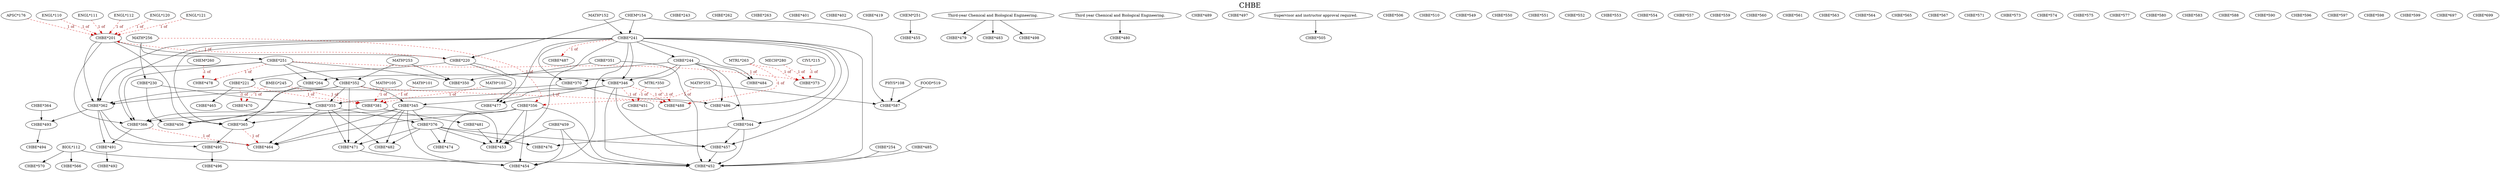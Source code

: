 digraph CHBE {
labelloc = "t";
label = "CHBE"
fontsize = 27;
"APSC*176" -> "CHBE*201" [style=dashed] [label="1 of", fontcolor=firebrick4] [color=red3]
"ENGL*110" -> "CHBE*201" [style=dashed] [label="1 of", fontcolor=firebrick4] [color=red3]
"ENGL*111" -> "CHBE*201" [style=dashed] [label="1 of", fontcolor=firebrick4] [color=red3]
"ENGL*112" -> "CHBE*201" [style=dashed] [label="1 of", fontcolor=firebrick4] [color=red3]
"ENGL*120" -> "CHBE*201" [style=dashed] [label="1 of", fontcolor=firebrick4] [color=red3]
"ENGL*121" -> "CHBE*201" [style=dashed] [label="1 of", fontcolor=firebrick4] [color=red3]
"CHBE*220" -> "CHBE*201" [style=dashed] [label="1 of", fontcolor=firebrick4] [color=red3]
"CHEM*154" -> "CHBE*220"
"CHBE*201" -> "CHBE*220"
"CHBE*220" -> "CHBE*221" [style=solid]
"MATH*256" -> "CHBE*230" [style=solid]
"CHEM*154" -> "CHBE*241"
"MATH*152" -> "CHBE*241"
"CHBE*243"
"CHBE*241" -> "CHBE*244" [style=solid]
"MATH*256" -> "CHBE*251" [style=solid]
"CHBE*262"
"CHBE*263"
"CHBE*244" -> "CHBE*264"
"CHBE*251" -> "CHBE*264"
"CHBE*241" -> "CHBE*344"
"CHBE*244" -> "CHBE*344"
"CHBE*346" -> "CHBE*345"
"CHBE*352" -> "CHBE*345"
"CHBE*220" -> "CHBE*346"
"CHBE*241" -> "CHBE*346"
"CHBE*244" -> "CHBE*346"
"CHBE*251" -> "CHBE*350"
"CHBE*351" -> "CHBE*350"
"MATH*253" -> "CHBE*350"
"CHBE*251" -> "CHBE*352"
"MATH*253" -> "CHBE*352"
"CHBE*230" -> "CHBE*355"
"CHBE*346" -> "CHBE*355"
"CHBE*352" -> "CHBE*355"
"MATH*255" -> "CHBE*356" [style=dashed] [label="1 of", fontcolor=firebrick4] [color=red3]
"MATH*256" -> "CHBE*356" [style=dashed] [label="1 of", fontcolor=firebrick4] [color=red3]
"CHBE*201" -> "CHBE*362"
"CHBE*241" -> "CHBE*362"
"CHBE*251" -> "CHBE*362"
"CHBE*370" -> "CHBE*362"
"CHBE*352" -> "CHBE*362"
"CHBE*364"
"CHBE*201" -> "CHBE*365"
"CHBE*241" -> "CHBE*365"
"CHBE*264" -> "CHBE*365"
"CHBE*381" -> "CHBE*365"
"CHBE*201" -> "CHBE*366"
"CHBE*241" -> "CHBE*366"
"CHBE*251" -> "CHBE*366"
"CHBE*345" -> "CHBE*366"
"CHBE*356" -> "CHBE*366"
"CHBE*241" -> "CHBE*370"
"CHBE*244" -> "CHBE*370"
"CHBE*251" -> "CHBE*373" [style=dashed] [label="1 of", fontcolor=firebrick4] [color=red3]
"CIVL*215" -> "CHBE*373" [style=dashed] [label="1 of", fontcolor=firebrick4] [color=red3]
"MECH*280" -> "CHBE*373" [style=dashed] [label="1 of", fontcolor=firebrick4] [color=red3]
"MTRL*263" -> "CHBE*373" [style=dashed] [label="1 of", fontcolor=firebrick4] [color=red3]
"CHBE*345" -> "CHBE*376"
"CHBE*355" -> "CHBE*376"
"CHBE*221" -> "CHBE*381" [style=dashed] [label="1 of", fontcolor=firebrick4] [color=red3]
"BMEG*245" -> "CHBE*381" [style=dashed] [label="1 of", fontcolor=firebrick4] [color=red3]
"MATH*101" -> "CHBE*381" [style=dashed] [label="1 of", fontcolor=firebrick4] [color=red3]
"MATH*103" -> "CHBE*381" [style=dashed] [label="1 of", fontcolor=firebrick4] [color=red3]
"MATH*105" -> "CHBE*381" [style=dashed] [label="1 of", fontcolor=firebrick4] [color=red3]
"CHBE*401"
"CHBE*402"
"CHBE*419"
"CHBE*346" -> "CHBE*451" [style=dashed] [label="1 of", fontcolor=firebrick4] [color=red3]
"MTRL*350" -> "CHBE*451" [style=dashed] [label="1 of", fontcolor=firebrick4] [color=red3]
"BIOL*112" -> "CHBE*452"
"CHBE*241" -> "CHBE*452"
"CHBE*254" -> "CHBE*452"
"CHBE*344" -> "CHBE*452"
"CHBE*346" -> "CHBE*452"
"CHBE*351" -> "CHBE*452"
"CHBE*356" -> "CHBE*452"
"CHBE*457" -> "CHBE*452"
"CHBE*459" -> "CHBE*452"
"CHBE*485" -> "CHBE*452"
"CHBE*241" -> "CHBE*453"
"CHBE*345" -> "CHBE*453"
"CHBE*356" -> "CHBE*453"
"CHBE*376" -> "CHBE*453"
"CHBE*459" -> "CHBE*453"
"CHBE*481" -> "CHBE*453"
"CHBE*241" -> "CHBE*454"
"CHBE*345" -> "CHBE*454"
"CHBE*356" -> "CHBE*454"
"CHBE*459" -> "CHBE*454"
"CHBE*471" -> "CHBE*454"
"CHEM*251" -> "CHBE*455" [style=solid]
"CHBE*230" -> "CHBE*456"
"CHBE*352" -> "CHBE*456"
"CHBE*355" -> "CHBE*456"
"CHBE*241" -> "CHBE*457"
"CHBE*346" -> "CHBE*457"
"CHBE*376" -> "CHBE*457"
"CHBE*344" -> "CHBE*457"
"CHBE*345" -> "CHBE*464"
"CHBE*355" -> "CHBE*464"
"CHBE*356" -> "CHBE*464"
"CHBE*362" -> "CHBE*464"
"CHBE*365" -> "CHBE*464" [style=dashed] [label="1 of", fontcolor=firebrick4] [color=red3]
"CHBE*366" -> "CHBE*464" [style=dashed] [label="1 of", fontcolor=firebrick4] [color=red3]
"CHBE*221" -> "CHBE*465" [style=solid]
"CHBE*221" -> "CHBE*470" [style=dashed] [label="1 of", fontcolor=firebrick4] [color=red3]
"BMEG*245" -> "CHBE*470" [style=dashed] [label="1 of", fontcolor=firebrick4] [color=red3]
"CHBE*345" -> "CHBE*471"
"CHBE*352" -> "CHBE*471"
"CHBE*355" -> "CHBE*471"
"CHBE*376" -> "CHBE*471"
"CHBE*356" -> "CHBE*474"
"CHBE*376" -> "CHBE*474"
"CHBE*344" -> "CHBE*476"
"CHBE*376" -> "CHBE*476"
"CHBE*220" -> "CHBE*477"
"CHBE*241" -> "CHBE*477"
"CHBE*346" -> "CHBE*477"
"CHEM*260" -> "CHBE*478" [style=dashed] [label="1 of", fontcolor=firebrick4] [color=red3]
"CHBE*251" -> "CHBE*478" [style=dashed] [label="1 of", fontcolor=firebrick4] [color=red3]
"Third-year Chemical and Biological Engineering." -> "CHBE*479" [style=solid]
"Third year Chemical and Biological Engineering." -> "CHBE*480" [style=solid]
"CHBE*381" -> "CHBE*481" [style=solid]
"CHBE*345" -> "CHBE*482"
"CHBE*355" -> "CHBE*482"
"CHBE*376" -> "CHBE*482"
"Third-year Chemical and Biological Engineering." -> "CHBE*483" [style=solid]
"CHBE*241" -> "CHBE*484"
"CHBE*244" -> "CHBE*484"
"CHBE*241" -> "CHBE*486"
"CHBE*244" -> "CHBE*486"
"CHBE*370" -> "CHBE*486"
"CHBE*241" -> "CHBE*487" [style=dashed] [label="1 of", fontcolor=firebrick4] [color=red3]
"CHBE*346" -> "CHBE*488" [style=dashed] [label="1 of", fontcolor=firebrick4] [color=red3]
"MTRL*350" -> "CHBE*488" [style=dashed] [label="1 of", fontcolor=firebrick4] [color=red3]
"CHBE*352" -> "CHBE*488" [style=dashed] [label="1 of", fontcolor=firebrick4] [color=red3]
"MTRL*263" -> "CHBE*488" [style=dashed] [label="1 of", fontcolor=firebrick4] [color=red3]
"CHBE*489"
"CHBE*362" -> "CHBE*491"
"CHBE*366" -> "CHBE*491"
"CHBE*491" -> "CHBE*492" [style=solid]
"CHBE*362" -> "CHBE*493"
"CHBE*364" -> "CHBE*493"
"CHBE*493" -> "CHBE*494" [style=solid]
"CHBE*362" -> "CHBE*495"
"CHBE*365" -> "CHBE*495"
"CHBE*495" -> "CHBE*496" [style=solid]
"CHBE*497"
"Third-year Chemical and Biological Engineering." -> "CHBE*498" [style=solid]
"Supervisor and instructor approval required." -> "CHBE*505" [style=solid]
"CHBE*506"
"CHBE*510"
"CHBE*549"
"CHBE*550"
"CHBE*551"
"CHBE*552"
"CHBE*553"
"CHBE*554"
"CHBE*557"
"CHBE*559"
"CHBE*560"
"CHBE*561"
"CHBE*563"
"CHBE*564"
"CHBE*565"
"BIOL*112" -> "CHBE*566" [style=solid]
"CHBE*567"
"BIOL*112" -> "CHBE*570" [style=solid]
"CHBE*571"
"CHBE*573"
"CHBE*574"
"CHBE*575"
"CHBE*577"
"CHBE*580"
"CHBE*583"
"MATH*255" -> "CHBE*587" [style=solid]
"PHYS*108" -> "CHBE*587" [style=solid]
"CHEM*154" -> "CHBE*587" [style=solid]
"FOOD*519" -> "CHBE*587" [style=solid]
"CHBE*588"
"CHBE*590"
"CHBE*596"
"CHBE*597"
"CHBE*598"
"CHBE*599"
"CHBE*697"
"CHBE*699"
}
